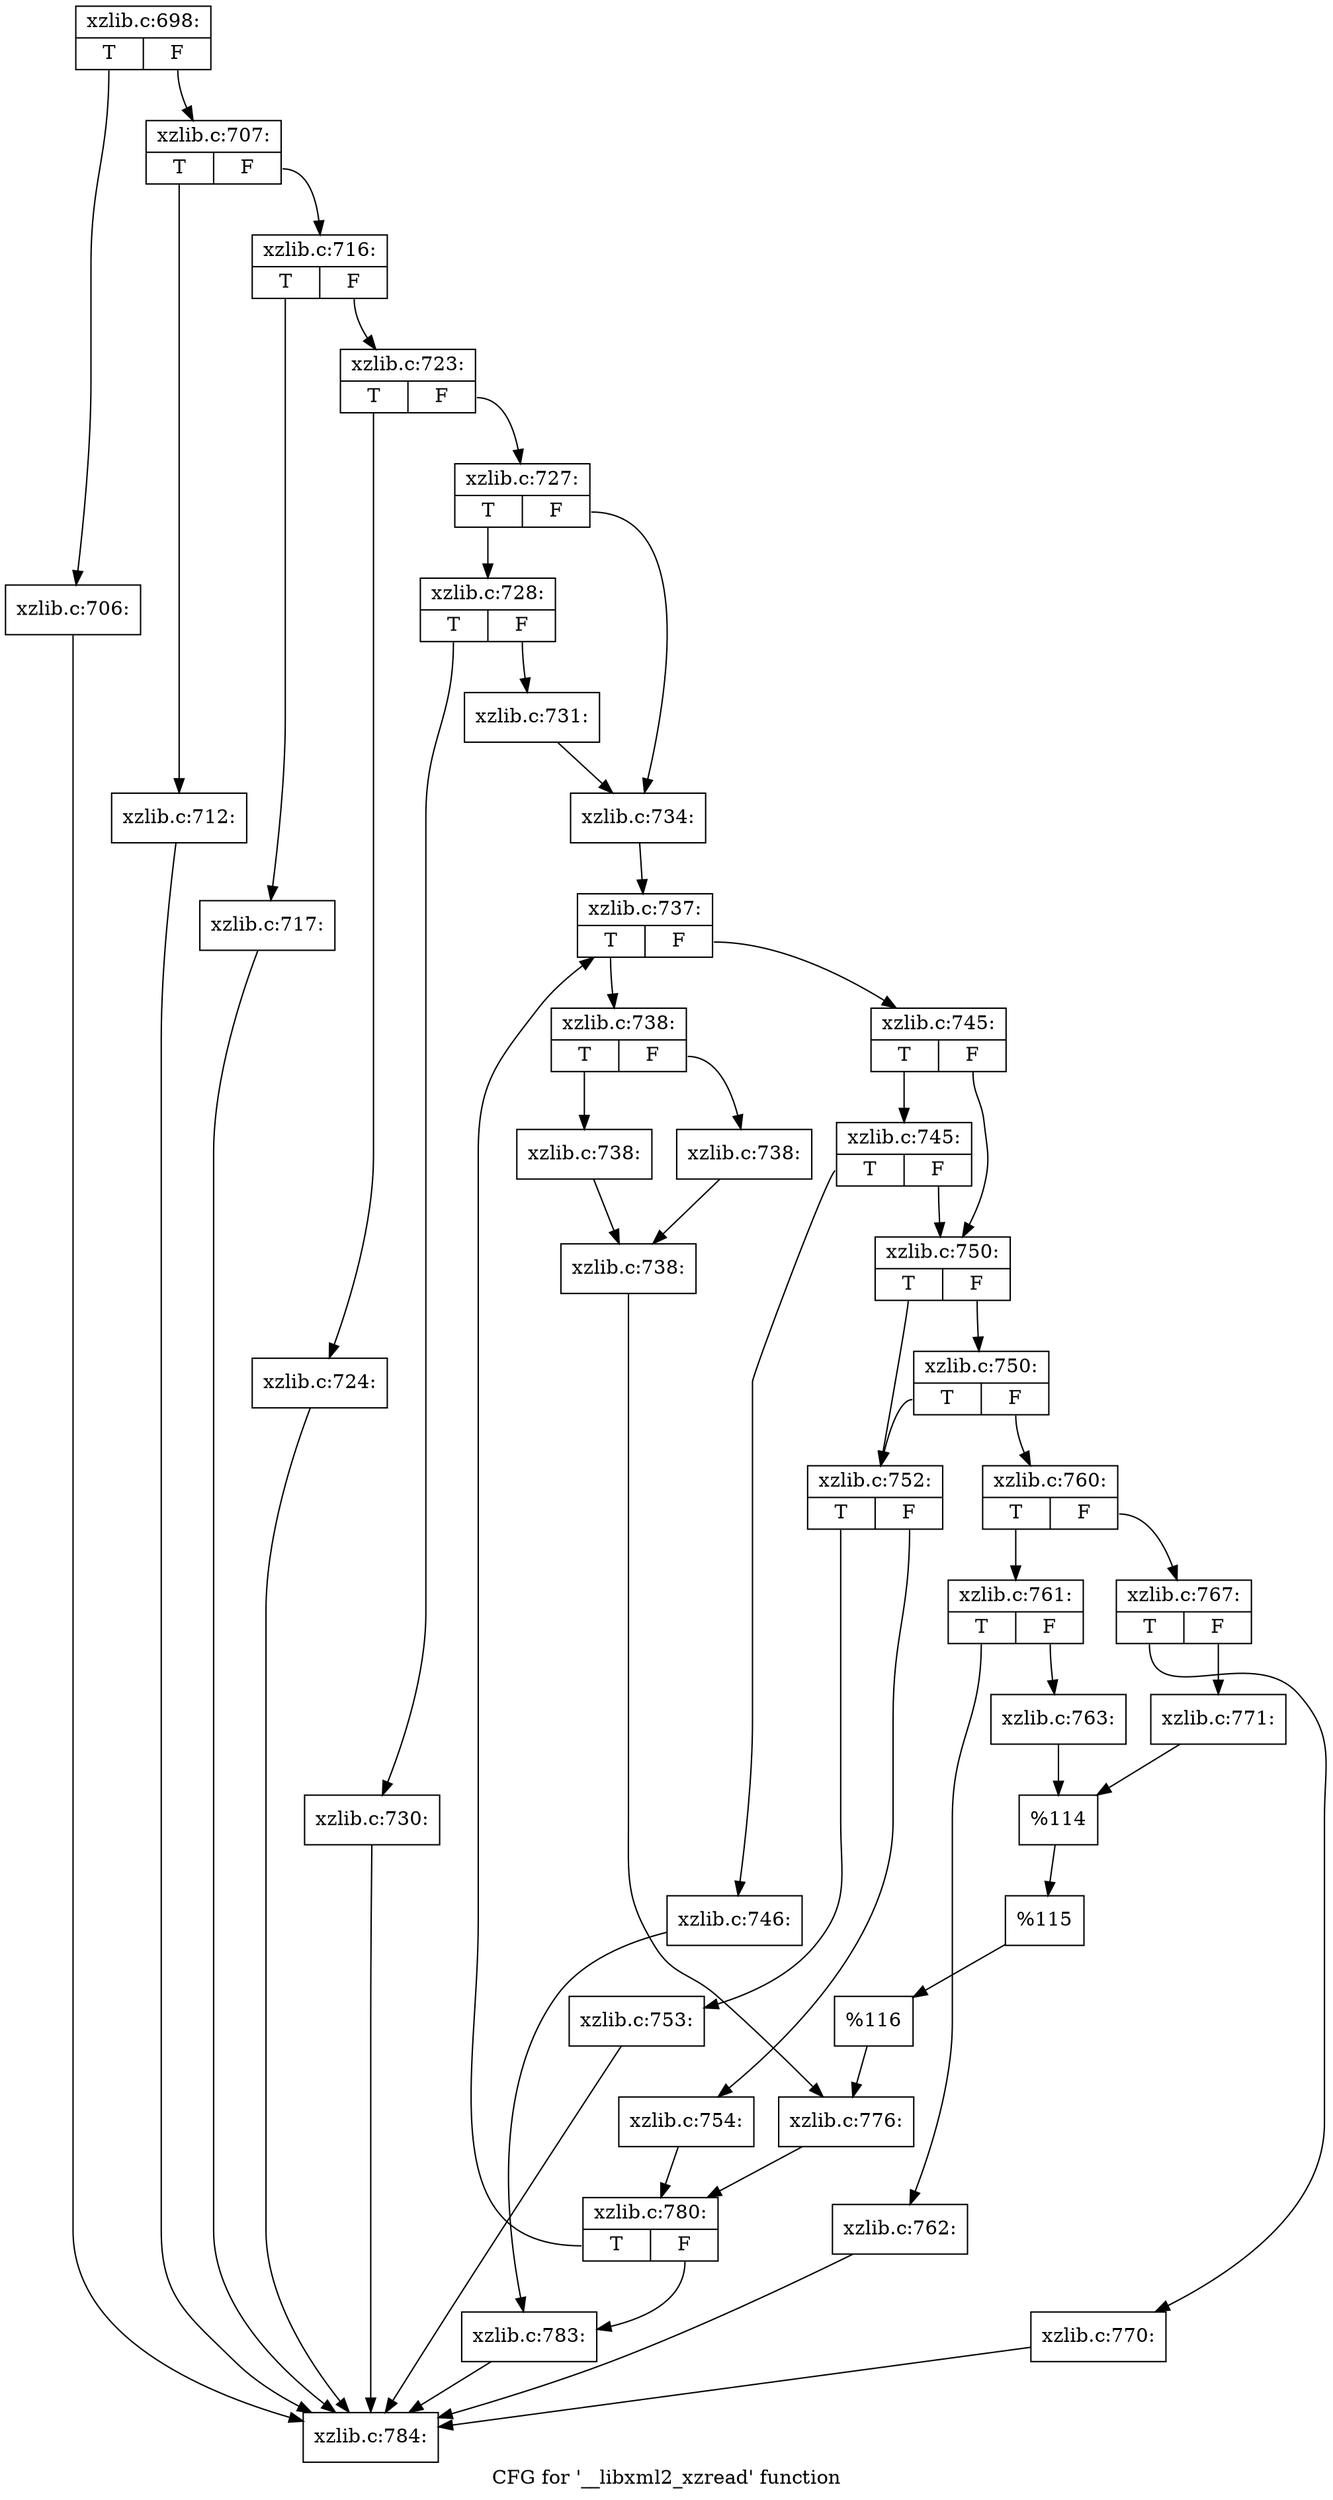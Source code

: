 digraph "CFG for '__libxml2_xzread' function" {
	label="CFG for '__libxml2_xzread' function";

	Node0x559901cc3d90 [shape=record,label="{xzlib.c:698:|{<s0>T|<s1>F}}"];
	Node0x559901cc3d90:s0 -> Node0x559901ce4ea0;
	Node0x559901cc3d90:s1 -> Node0x559901ce4ef0;
	Node0x559901ce4ea0 [shape=record,label="{xzlib.c:706:}"];
	Node0x559901ce4ea0 -> Node0x559901cb7f80;
	Node0x559901ce4ef0 [shape=record,label="{xzlib.c:707:|{<s0>T|<s1>F}}"];
	Node0x559901ce4ef0:s0 -> Node0x559901ce57c0;
	Node0x559901ce4ef0:s1 -> Node0x559901ce5810;
	Node0x559901ce57c0 [shape=record,label="{xzlib.c:712:}"];
	Node0x559901ce57c0 -> Node0x559901cb7f80;
	Node0x559901ce5810 [shape=record,label="{xzlib.c:716:|{<s0>T|<s1>F}}"];
	Node0x559901ce5810:s0 -> Node0x559901ce78d0;
	Node0x559901ce5810:s1 -> Node0x559901ce7920;
	Node0x559901ce78d0 [shape=record,label="{xzlib.c:717:}"];
	Node0x559901ce78d0 -> Node0x559901cb7f80;
	Node0x559901ce7920 [shape=record,label="{xzlib.c:723:|{<s0>T|<s1>F}}"];
	Node0x559901ce7920:s0 -> Node0x559901cb0e80;
	Node0x559901ce7920:s1 -> Node0x559901ce8cc0;
	Node0x559901cb0e80 [shape=record,label="{xzlib.c:724:}"];
	Node0x559901cb0e80 -> Node0x559901cb7f80;
	Node0x559901ce8cc0 [shape=record,label="{xzlib.c:727:|{<s0>T|<s1>F}}"];
	Node0x559901ce8cc0:s0 -> Node0x559901ce9120;
	Node0x559901ce8cc0:s1 -> Node0x559901ce9170;
	Node0x559901ce9120 [shape=record,label="{xzlib.c:728:|{<s0>T|<s1>F}}"];
	Node0x559901ce9120:s0 -> Node0x559901ce96e0;
	Node0x559901ce9120:s1 -> Node0x559901ce9730;
	Node0x559901ce96e0 [shape=record,label="{xzlib.c:730:}"];
	Node0x559901ce96e0 -> Node0x559901cb7f80;
	Node0x559901ce9730 [shape=record,label="{xzlib.c:731:}"];
	Node0x559901ce9730 -> Node0x559901ce9170;
	Node0x559901ce9170 [shape=record,label="{xzlib.c:734:}"];
	Node0x559901ce9170 -> Node0x559901cea0a0;
	Node0x559901cea0a0 [shape=record,label="{xzlib.c:737:|{<s0>T|<s1>F}}"];
	Node0x559901cea0a0:s0 -> Node0x559901ce82b0;
	Node0x559901cea0a0:s1 -> Node0x559901ce81a0;
	Node0x559901ce82b0 [shape=record,label="{xzlib.c:738:|{<s0>T|<s1>F}}"];
	Node0x559901ce82b0:s0 -> Node0x559901ceb4c0;
	Node0x559901ce82b0:s1 -> Node0x559901ceb510;
	Node0x559901ceb4c0 [shape=record,label="{xzlib.c:738:}"];
	Node0x559901ceb4c0 -> Node0x559901ceb560;
	Node0x559901ceb510 [shape=record,label="{xzlib.c:738:}"];
	Node0x559901ceb510 -> Node0x559901ceb560;
	Node0x559901ceb560 [shape=record,label="{xzlib.c:738:}"];
	Node0x559901ceb560 -> Node0x559901ce8300;
	Node0x559901ce81a0 [shape=record,label="{xzlib.c:745:|{<s0>T|<s1>F}}"];
	Node0x559901ce81a0:s0 -> Node0x559901ceccb0;
	Node0x559901ce81a0:s1 -> Node0x559901cecc60;
	Node0x559901ceccb0 [shape=record,label="{xzlib.c:745:|{<s0>T|<s1>F}}"];
	Node0x559901ceccb0:s0 -> Node0x559901cecbc0;
	Node0x559901ceccb0:s1 -> Node0x559901cecc60;
	Node0x559901cecbc0 [shape=record,label="{xzlib.c:746:}"];
	Node0x559901cecbc0 -> Node0x559901cea000;
	Node0x559901cecc60 [shape=record,label="{xzlib.c:750:|{<s0>T|<s1>F}}"];
	Node0x559901cecc60:s0 -> Node0x559901ce7370;
	Node0x559901cecc60:s1 -> Node0x559901ce7460;
	Node0x559901ce7460 [shape=record,label="{xzlib.c:750:|{<s0>T|<s1>F}}"];
	Node0x559901ce7460:s0 -> Node0x559901ce7370;
	Node0x559901ce7460:s1 -> Node0x559901ce7410;
	Node0x559901ce7370 [shape=record,label="{xzlib.c:752:|{<s0>T|<s1>F}}"];
	Node0x559901ce7370:s0 -> Node0x559901cee800;
	Node0x559901ce7370:s1 -> Node0x559901cee850;
	Node0x559901cee800 [shape=record,label="{xzlib.c:753:}"];
	Node0x559901cee800 -> Node0x559901cb7f80;
	Node0x559901cee850 [shape=record,label="{xzlib.c:754:}"];
	Node0x559901cee850 -> Node0x559901cea050;
	Node0x559901ce7410 [shape=record,label="{xzlib.c:760:|{<s0>T|<s1>F}}"];
	Node0x559901ce7410:s0 -> Node0x559901cef240;
	Node0x559901ce7410:s1 -> Node0x559901cef2e0;
	Node0x559901cef240 [shape=record,label="{xzlib.c:761:|{<s0>T|<s1>F}}"];
	Node0x559901cef240:s0 -> Node0x559901cef730;
	Node0x559901cef240:s1 -> Node0x559901cef780;
	Node0x559901cef730 [shape=record,label="{xzlib.c:762:}"];
	Node0x559901cef730 -> Node0x559901cb7f80;
	Node0x559901cef780 [shape=record,label="{xzlib.c:763:}"];
	Node0x559901cef780 -> Node0x559901cef290;
	Node0x559901cef2e0 [shape=record,label="{xzlib.c:767:|{<s0>T|<s1>F}}"];
	Node0x559901cef2e0:s0 -> Node0x559901cf0580;
	Node0x559901cef2e0:s1 -> Node0x559901cf05d0;
	Node0x559901cf0580 [shape=record,label="{xzlib.c:770:}"];
	Node0x559901cf0580 -> Node0x559901cb7f80;
	Node0x559901cf05d0 [shape=record,label="{xzlib.c:771:}"];
	Node0x559901cf05d0 -> Node0x559901cef290;
	Node0x559901cef290 [shape=record,label="{%114}"];
	Node0x559901cef290 -> Node0x559901ce73c0;
	Node0x559901ce73c0 [shape=record,label="{%115}"];
	Node0x559901ce73c0 -> Node0x559901cecc10;
	Node0x559901cecc10 [shape=record,label="{%116}"];
	Node0x559901cecc10 -> Node0x559901ce8300;
	Node0x559901ce8300 [shape=record,label="{xzlib.c:776:}"];
	Node0x559901ce8300 -> Node0x559901cea050;
	Node0x559901cea050 [shape=record,label="{xzlib.c:780:|{<s0>T|<s1>F}}"];
	Node0x559901cea050:s0 -> Node0x559901cea0a0;
	Node0x559901cea050:s1 -> Node0x559901cea000;
	Node0x559901cea000 [shape=record,label="{xzlib.c:783:}"];
	Node0x559901cea000 -> Node0x559901cb7f80;
	Node0x559901cb7f80 [shape=record,label="{xzlib.c:784:}"];
}
